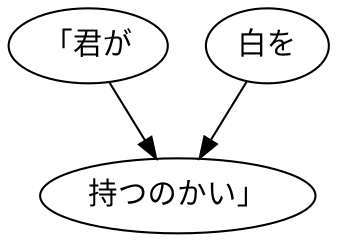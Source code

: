digraph graph7606 {
	node0 [label="「君が"];
	node1 [label="白を"];
	node2 [label="持つのかい」"];
	node0 -> node2;
	node1 -> node2;
}
